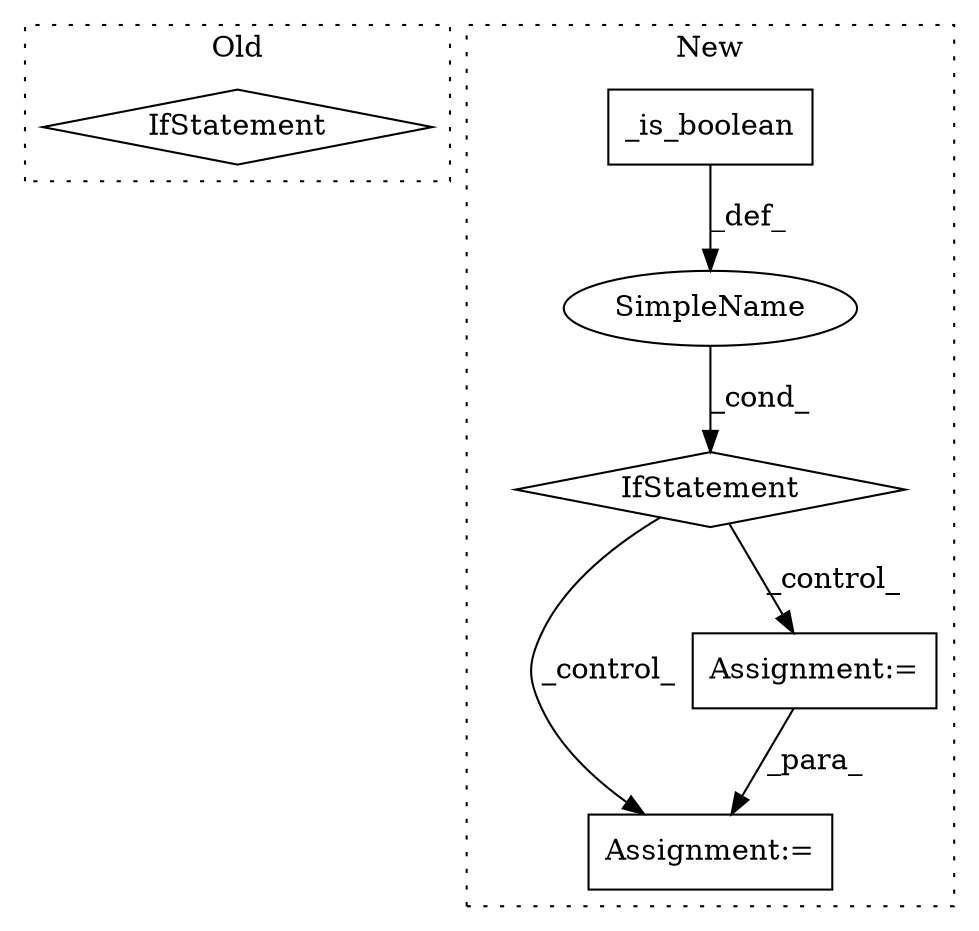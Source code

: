 digraph G {
subgraph cluster0 {
1 [label="IfStatement" a="25" s="3207,3235" l="4,2" shape="diamond"];
label = "Old";
style="dotted";
}
subgraph cluster1 {
2 [label="_is_boolean" a="32" s="3732,3745" l="12,1" shape="box"];
3 [label="IfStatement" a="25" s="3728,3746" l="4,2" shape="diamond"];
4 [label="Assignment:=" a="7" s="4024" l="1" shape="box"];
5 [label="SimpleName" a="42" s="" l="" shape="ellipse"];
6 [label="Assignment:=" a="7" s="3910" l="1" shape="box"];
label = "New";
style="dotted";
}
2 -> 5 [label="_def_"];
3 -> 6 [label="_control_"];
3 -> 4 [label="_control_"];
5 -> 3 [label="_cond_"];
6 -> 4 [label="_para_"];
}